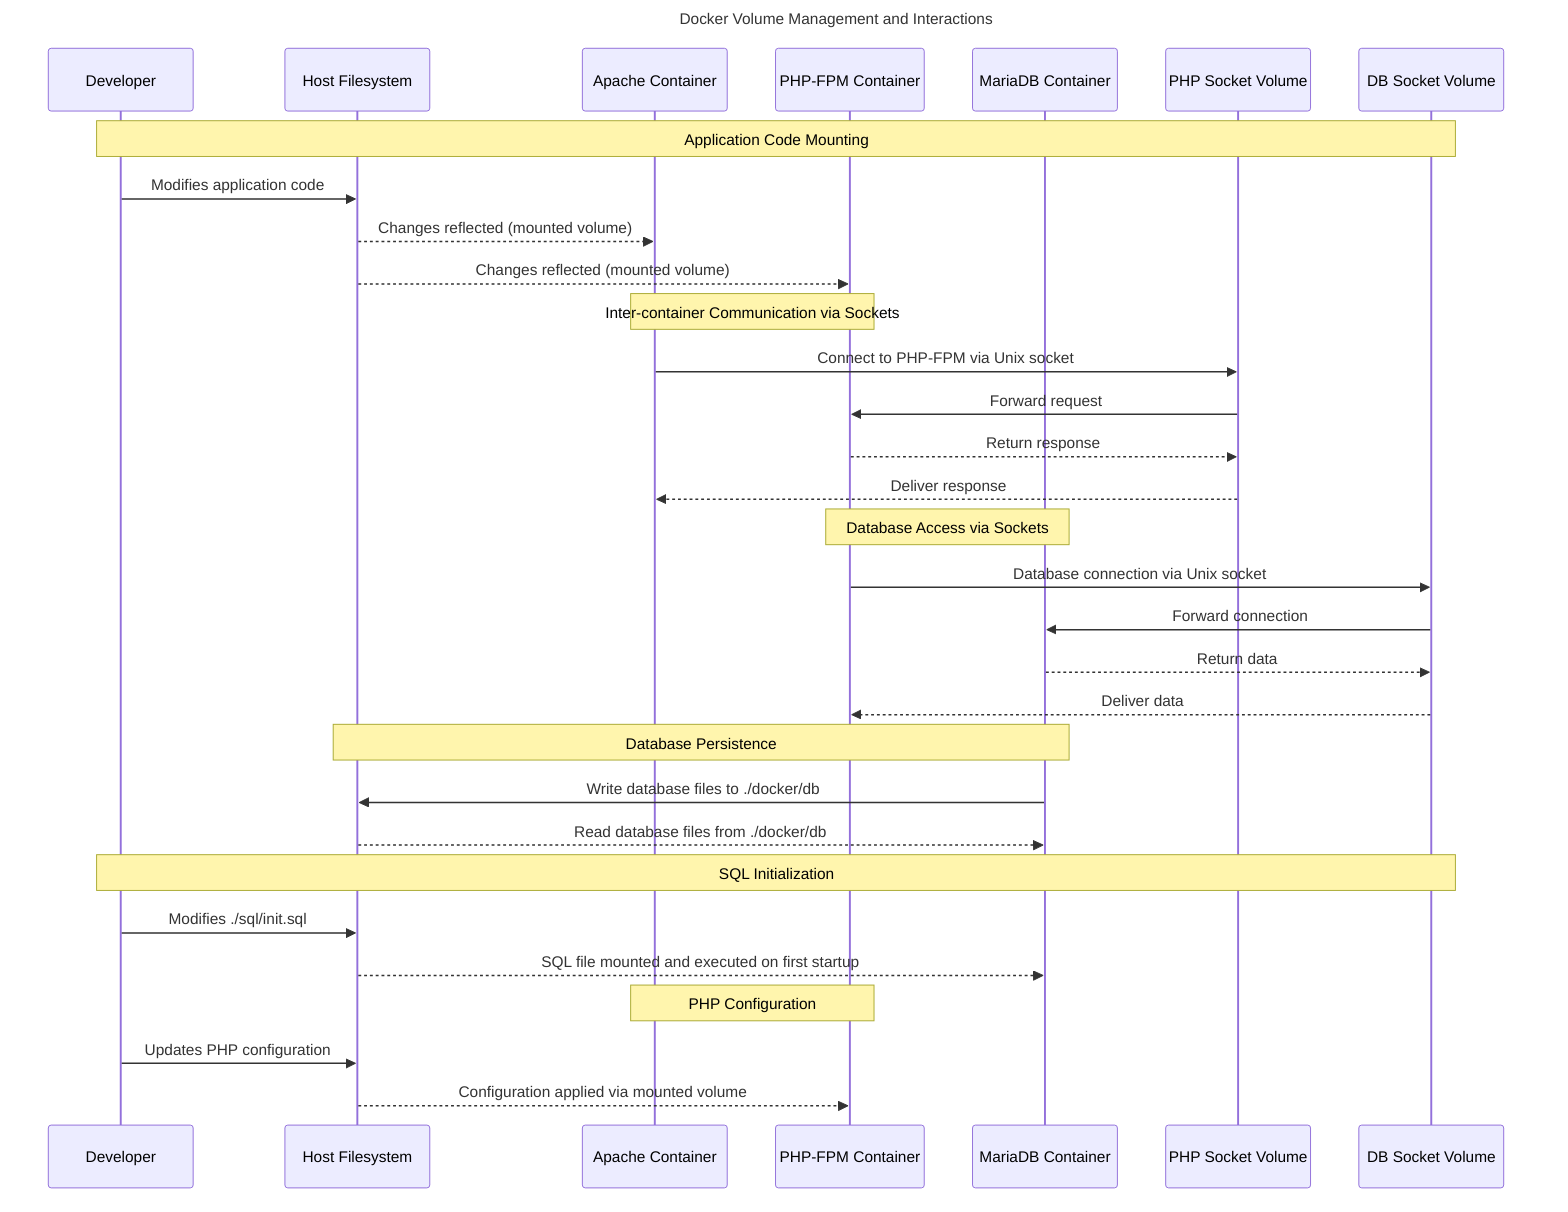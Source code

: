 sequenceDiagram
    title Docker Volume Management and Interactions
    
    participant User as Developer
    participant Host as Host Filesystem
    participant Apache as Apache Container
    participant PHP as PHP-FPM Container
    participant DB as MariaDB Container
    participant PhpSocket as PHP Socket Volume
    participant DbSocket as DB Socket Volume
    
    Note over User, DbSocket: Application Code Mounting
    
    User->>Host: Modifies application code
    Host-->>Apache: Changes reflected (mounted volume)
    Host-->>PHP: Changes reflected (mounted volume)
    
    Note over Apache, PHP: Inter-container Communication via Sockets
    
    Apache->>PhpSocket: Connect to PHP-FPM via Unix socket
    PhpSocket->>PHP: Forward request
    PHP-->>PhpSocket: Return response
    PhpSocket-->>Apache: Deliver response
    
    Note over PHP, DB: Database Access via Sockets
    
    PHP->>DbSocket: Database connection via Unix socket
    DbSocket->>DB: Forward connection
    DB-->>DbSocket: Return data
    DbSocket-->>PHP: Deliver data
    
    Note over DB, Host: Database Persistence
    
    DB->>Host: Write database files to ./docker/db
    Host-->>DB: Read database files from ./docker/db
    
    Note over User, DbSocket: SQL Initialization
    
    User->>Host: Modifies ./sql/init.sql
    Host-->>DB: SQL file mounted and executed on first startup
    
    Note over Apache, PHP: PHP Configuration
    
    User->>Host: Updates PHP configuration
    Host-->>PHP: Configuration applied via mounted volume